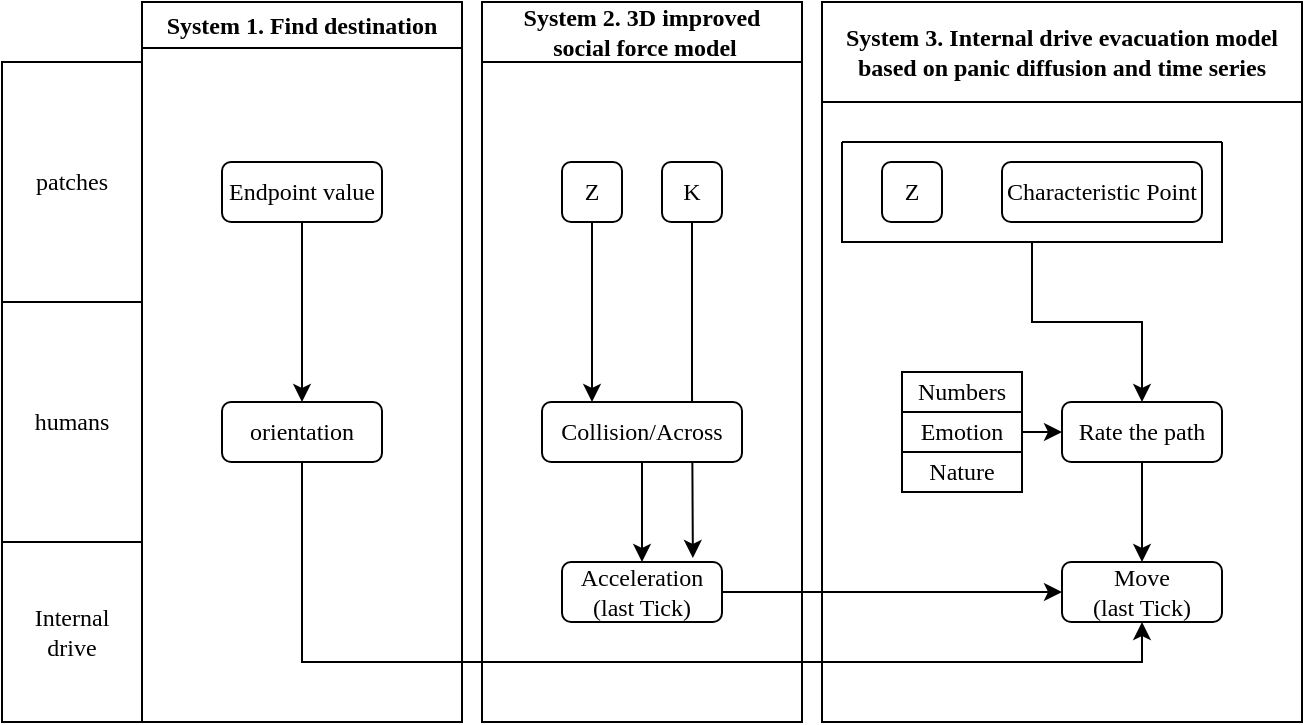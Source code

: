<mxfile version="20.8.16" type="device"><diagram id="ugdWjH1MJ-X3aX-RP0Sd" name="第 1 页"><mxGraphModel dx="885" dy="514" grid="1" gridSize="10" guides="1" tooltips="1" connect="1" arrows="1" fold="1" page="1" pageScale="1" pageWidth="827" pageHeight="1169" math="0" shadow="0"><root><mxCell id="0"/><mxCell id="1" parent="0"/><mxCell id="_0DfnAZH9BsEqBku4vxe-2" value="&lt;font style=&quot;font-size: 12px;&quot;&gt;patches&lt;/font&gt;" style="rounded=1;whiteSpace=wrap;html=1;fontFamily=Times New Roman;arcSize=0;" parent="1" vertex="1"><mxGeometry x="90" y="30" width="70" height="120" as="geometry"/></mxCell><mxCell id="_0DfnAZH9BsEqBku4vxe-3" value="humans" style="rounded=1;whiteSpace=wrap;html=1;fontFamily=Times New Roman;arcSize=0;" parent="1" vertex="1"><mxGeometry x="90" y="150" width="70" height="120" as="geometry"/></mxCell><mxCell id="oTDiKKS1Mz0rbOBtfcsT-1" style="edgeStyle=orthogonalEdgeStyle;rounded=0;orthogonalLoop=1;jettySize=auto;html=1;exitX=0.5;exitY=1;exitDx=0;exitDy=0;" edge="1" parent="1" source="_0DfnAZH9BsEqBku4vxe-2" target="_0DfnAZH9BsEqBku4vxe-2"><mxGeometry relative="1" as="geometry"/></mxCell><mxCell id="oTDiKKS1Mz0rbOBtfcsT-2" value="&lt;font face=&quot;Times New Roman&quot;&gt;System 1. Find destination&lt;/font&gt;" style="swimlane;whiteSpace=wrap;html=1;" vertex="1" parent="1"><mxGeometry x="160" width="160" height="360" as="geometry"/></mxCell><mxCell id="oTDiKKS1Mz0rbOBtfcsT-9" style="edgeStyle=orthogonalEdgeStyle;rounded=0;orthogonalLoop=1;jettySize=auto;html=1;exitX=0.5;exitY=1;exitDx=0;exitDy=0;entryX=0.5;entryY=0;entryDx=0;entryDy=0;fontFamily=Times New Roman;" edge="1" parent="oTDiKKS1Mz0rbOBtfcsT-2" source="oTDiKKS1Mz0rbOBtfcsT-3" target="oTDiKKS1Mz0rbOBtfcsT-6"><mxGeometry relative="1" as="geometry"/></mxCell><mxCell id="oTDiKKS1Mz0rbOBtfcsT-3" value="Endpoint value" style="rounded=1;whiteSpace=wrap;html=1;fontFamily=Times New Roman;" vertex="1" parent="oTDiKKS1Mz0rbOBtfcsT-2"><mxGeometry x="40" y="80" width="80" height="30" as="geometry"/></mxCell><mxCell id="oTDiKKS1Mz0rbOBtfcsT-6" value="orientation" style="rounded=1;whiteSpace=wrap;html=1;fontFamily=Times New Roman;" vertex="1" parent="oTDiKKS1Mz0rbOBtfcsT-2"><mxGeometry x="40" y="200" width="80" height="30" as="geometry"/></mxCell><mxCell id="oTDiKKS1Mz0rbOBtfcsT-4" value="&lt;font face=&quot;Times New Roman&quot;&gt;System 2.&amp;nbsp;3D improved&lt;br&gt;&amp;nbsp;social force model&lt;/font&gt;" style="swimlane;whiteSpace=wrap;html=1;startSize=30;" vertex="1" parent="1"><mxGeometry x="330" width="160" height="360" as="geometry"/></mxCell><mxCell id="oTDiKKS1Mz0rbOBtfcsT-5" value="Acceleration&lt;br&gt;(last Tick)" style="rounded=1;whiteSpace=wrap;html=1;fontFamily=Times New Roman;" vertex="1" parent="oTDiKKS1Mz0rbOBtfcsT-4"><mxGeometry x="40" y="280" width="80" height="30" as="geometry"/></mxCell><mxCell id="oTDiKKS1Mz0rbOBtfcsT-32" style="edgeStyle=orthogonalEdgeStyle;rounded=0;orthogonalLoop=1;jettySize=auto;html=1;exitX=0.5;exitY=1;exitDx=0;exitDy=0;entryX=0.25;entryY=0;entryDx=0;entryDy=0;fontFamily=Times New Roman;" edge="1" parent="oTDiKKS1Mz0rbOBtfcsT-4" source="oTDiKKS1Mz0rbOBtfcsT-7" target="oTDiKKS1Mz0rbOBtfcsT-28"><mxGeometry relative="1" as="geometry"/></mxCell><mxCell id="oTDiKKS1Mz0rbOBtfcsT-7" value="Z" style="rounded=1;whiteSpace=wrap;html=1;fontFamily=Times New Roman;" vertex="1" parent="oTDiKKS1Mz0rbOBtfcsT-4"><mxGeometry x="40" y="80" width="30" height="30" as="geometry"/></mxCell><mxCell id="oTDiKKS1Mz0rbOBtfcsT-19" style="edgeStyle=orthogonalEdgeStyle;rounded=0;orthogonalLoop=1;jettySize=auto;html=1;exitX=0.5;exitY=1;exitDx=0;exitDy=0;entryX=0.818;entryY=-0.067;entryDx=0;entryDy=0;entryPerimeter=0;fontFamily=Times New Roman;" edge="1" parent="oTDiKKS1Mz0rbOBtfcsT-4" source="oTDiKKS1Mz0rbOBtfcsT-16" target="oTDiKKS1Mz0rbOBtfcsT-5"><mxGeometry relative="1" as="geometry"/></mxCell><mxCell id="oTDiKKS1Mz0rbOBtfcsT-16" value="K" style="rounded=1;whiteSpace=wrap;html=1;fontFamily=Times New Roman;" vertex="1" parent="oTDiKKS1Mz0rbOBtfcsT-4"><mxGeometry x="90" y="80" width="30" height="30" as="geometry"/></mxCell><mxCell id="oTDiKKS1Mz0rbOBtfcsT-30" style="edgeStyle=orthogonalEdgeStyle;rounded=0;orthogonalLoop=1;jettySize=auto;html=1;exitX=0.5;exitY=1;exitDx=0;exitDy=0;entryX=0.5;entryY=0;entryDx=0;entryDy=0;fontFamily=Times New Roman;" edge="1" parent="oTDiKKS1Mz0rbOBtfcsT-4" source="oTDiKKS1Mz0rbOBtfcsT-28" target="oTDiKKS1Mz0rbOBtfcsT-5"><mxGeometry relative="1" as="geometry"/></mxCell><mxCell id="oTDiKKS1Mz0rbOBtfcsT-28" value="Collision/Across" style="rounded=1;whiteSpace=wrap;html=1;fontFamily=Times New Roman;" vertex="1" parent="oTDiKKS1Mz0rbOBtfcsT-4"><mxGeometry x="30" y="200" width="100" height="30" as="geometry"/></mxCell><mxCell id="oTDiKKS1Mz0rbOBtfcsT-10" value="&lt;font face=&quot;Times New Roman&quot;&gt;System 3.&amp;nbsp;Internal drive evacuation model based on panic diffusion and time series&lt;/font&gt;" style="swimlane;whiteSpace=wrap;html=1;startSize=50;" vertex="1" parent="1"><mxGeometry x="500" width="240" height="360" as="geometry"/></mxCell><mxCell id="oTDiKKS1Mz0rbOBtfcsT-11" value="Move&lt;br&gt;(last Tick)" style="rounded=1;whiteSpace=wrap;html=1;fontFamily=Times New Roman;" vertex="1" parent="oTDiKKS1Mz0rbOBtfcsT-10"><mxGeometry x="120" y="280" width="80" height="30" as="geometry"/></mxCell><mxCell id="oTDiKKS1Mz0rbOBtfcsT-12" style="edgeStyle=orthogonalEdgeStyle;rounded=0;orthogonalLoop=1;jettySize=auto;html=1;exitX=0.5;exitY=1;exitDx=0;exitDy=0;entryX=0.5;entryY=0;entryDx=0;entryDy=0;fontFamily=Times New Roman;" edge="1" parent="oTDiKKS1Mz0rbOBtfcsT-10" source="oTDiKKS1Mz0rbOBtfcsT-13" target="oTDiKKS1Mz0rbOBtfcsT-11"><mxGeometry relative="1" as="geometry"/></mxCell><mxCell id="oTDiKKS1Mz0rbOBtfcsT-13" value="Rate the path" style="rounded=1;whiteSpace=wrap;html=1;fontFamily=Times New Roman;" vertex="1" parent="oTDiKKS1Mz0rbOBtfcsT-10"><mxGeometry x="120" y="200" width="80" height="30" as="geometry"/></mxCell><mxCell id="oTDiKKS1Mz0rbOBtfcsT-25" style="edgeStyle=orthogonalEdgeStyle;rounded=0;orthogonalLoop=1;jettySize=auto;html=1;exitX=0.5;exitY=1;exitDx=0;exitDy=0;entryX=0.5;entryY=0;entryDx=0;entryDy=0;fontFamily=Times New Roman;" edge="1" parent="oTDiKKS1Mz0rbOBtfcsT-10" source="oTDiKKS1Mz0rbOBtfcsT-24" target="oTDiKKS1Mz0rbOBtfcsT-13"><mxGeometry relative="1" as="geometry"/></mxCell><mxCell id="oTDiKKS1Mz0rbOBtfcsT-24" value="" style="swimlane;startSize=0;fontFamily=Times New Roman;" vertex="1" parent="oTDiKKS1Mz0rbOBtfcsT-10"><mxGeometry x="10" y="70" width="190" height="50" as="geometry"/></mxCell><mxCell id="oTDiKKS1Mz0rbOBtfcsT-23" value="Characteristic Point" style="rounded=1;whiteSpace=wrap;html=1;fontFamily=Times New Roman;" vertex="1" parent="oTDiKKS1Mz0rbOBtfcsT-24"><mxGeometry x="80" y="10" width="100" height="30" as="geometry"/></mxCell><mxCell id="oTDiKKS1Mz0rbOBtfcsT-15" value="Z" style="rounded=1;whiteSpace=wrap;html=1;fontFamily=Times New Roman;" vertex="1" parent="oTDiKKS1Mz0rbOBtfcsT-24"><mxGeometry x="20" y="10" width="30" height="30" as="geometry"/></mxCell><mxCell id="oTDiKKS1Mz0rbOBtfcsT-37" style="edgeStyle=orthogonalEdgeStyle;rounded=0;orthogonalLoop=1;jettySize=auto;html=1;exitX=1;exitY=0.5;exitDx=0;exitDy=0;entryX=0;entryY=0.5;entryDx=0;entryDy=0;fontFamily=Times New Roman;" edge="1" parent="oTDiKKS1Mz0rbOBtfcsT-10" source="oTDiKKS1Mz0rbOBtfcsT-21" target="oTDiKKS1Mz0rbOBtfcsT-13"><mxGeometry relative="1" as="geometry"/></mxCell><mxCell id="oTDiKKS1Mz0rbOBtfcsT-21" value="Emotion" style="rounded=1;whiteSpace=wrap;html=1;fontFamily=Times New Roman;arcSize=0;" vertex="1" parent="oTDiKKS1Mz0rbOBtfcsT-10"><mxGeometry x="40" y="205" width="60" height="20" as="geometry"/></mxCell><mxCell id="oTDiKKS1Mz0rbOBtfcsT-20" value="Nature" style="rounded=1;whiteSpace=wrap;html=1;fontFamily=Times New Roman;arcSize=0;" vertex="1" parent="oTDiKKS1Mz0rbOBtfcsT-10"><mxGeometry x="40" y="225" width="60" height="20" as="geometry"/></mxCell><mxCell id="oTDiKKS1Mz0rbOBtfcsT-22" value="Numbers" style="rounded=1;whiteSpace=wrap;html=1;fontFamily=Times New Roman;arcSize=0;" vertex="1" parent="oTDiKKS1Mz0rbOBtfcsT-10"><mxGeometry x="40" y="185" width="60" height="20" as="geometry"/></mxCell><mxCell id="oTDiKKS1Mz0rbOBtfcsT-26" style="edgeStyle=orthogonalEdgeStyle;rounded=0;orthogonalLoop=1;jettySize=auto;html=1;exitX=1;exitY=0.5;exitDx=0;exitDy=0;entryX=0;entryY=0.5;entryDx=0;entryDy=0;fontFamily=Times New Roman;" edge="1" parent="1" source="oTDiKKS1Mz0rbOBtfcsT-5" target="oTDiKKS1Mz0rbOBtfcsT-11"><mxGeometry relative="1" as="geometry"/></mxCell><mxCell id="oTDiKKS1Mz0rbOBtfcsT-29" style="edgeStyle=orthogonalEdgeStyle;rounded=0;orthogonalLoop=1;jettySize=auto;html=1;exitX=0.5;exitY=1;exitDx=0;exitDy=0;entryX=0.5;entryY=1;entryDx=0;entryDy=0;fontFamily=Times New Roman;" edge="1" parent="1" source="oTDiKKS1Mz0rbOBtfcsT-6" target="oTDiKKS1Mz0rbOBtfcsT-11"><mxGeometry relative="1" as="geometry"/></mxCell><mxCell id="oTDiKKS1Mz0rbOBtfcsT-39" value="Internal&lt;br&gt;drive" style="whiteSpace=wrap;html=1;fontFamily=Times New Roman;fontSize=12;" vertex="1" parent="1"><mxGeometry x="90" y="270" width="70" height="90" as="geometry"/></mxCell></root></mxGraphModel></diagram></mxfile>